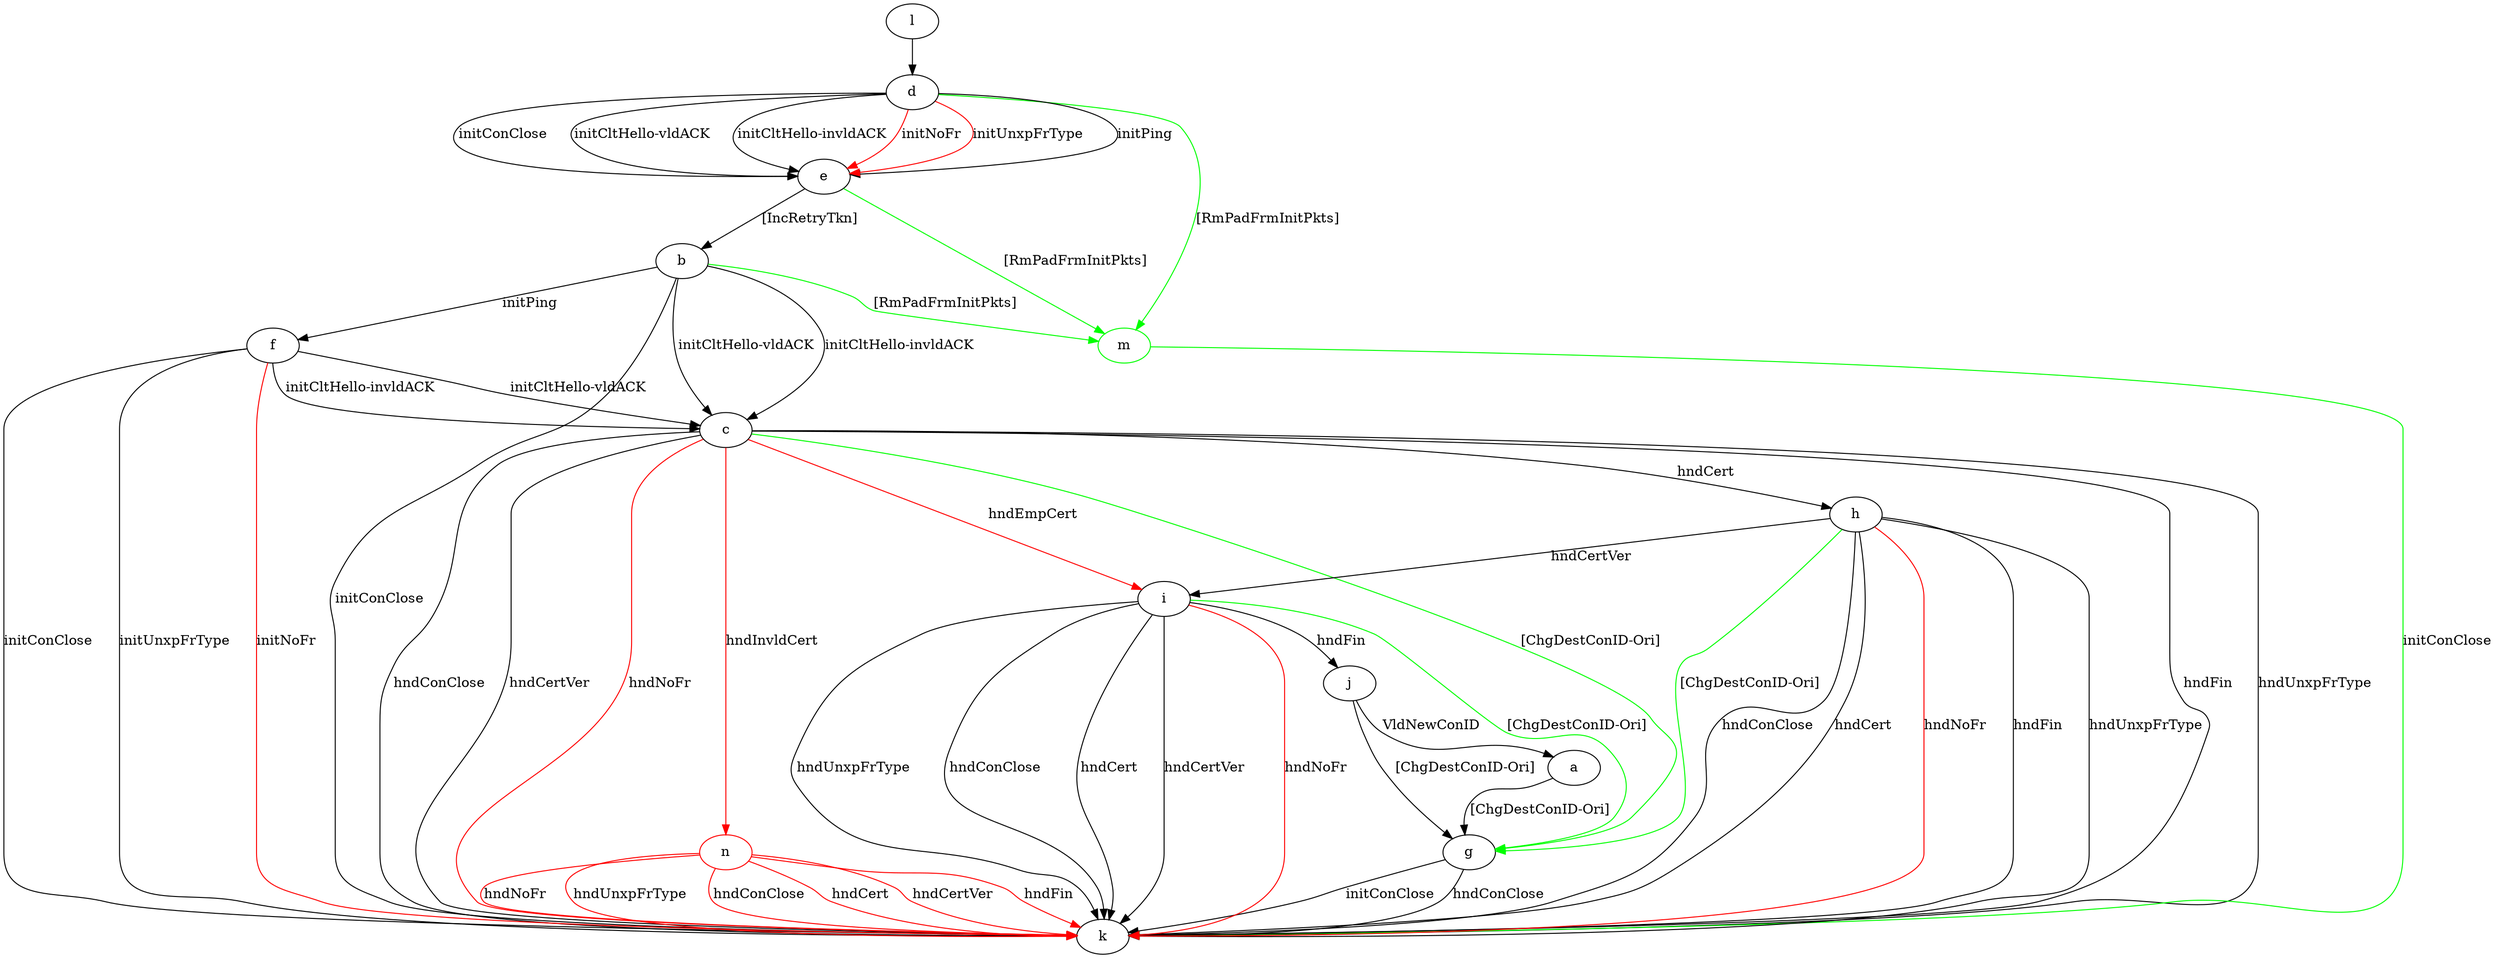 digraph "" {
	a -> g	[key=0,
		label="[ChgDestConID-Ori] "];
	b -> c	[key=0,
		label="initCltHello-vldACK "];
	b -> c	[key=1,
		label="initCltHello-invldACK "];
	b -> f	[key=0,
		label="initPing "];
	b -> k	[key=0,
		label="initConClose "];
	m	[color=green];
	b -> m	[key=0,
		color=green,
		label="[RmPadFrmInitPkts] "];
	c -> g	[key=0,
		color=green,
		label="[ChgDestConID-Ori] "];
	c -> h	[key=0,
		label="hndCert "];
	c -> i	[key=0,
		color=red,
		label="hndEmpCert "];
	c -> k	[key=0,
		label="hndFin "];
	c -> k	[key=1,
		label="hndUnxpFrType "];
	c -> k	[key=2,
		label="hndConClose "];
	c -> k	[key=3,
		label="hndCertVer "];
	c -> k	[key=4,
		color=red,
		label="hndNoFr "];
	n	[color=red];
	c -> n	[key=0,
		color=red,
		label="hndInvldCert "];
	d -> e	[key=0,
		label="initPing "];
	d -> e	[key=1,
		label="initConClose "];
	d -> e	[key=2,
		label="initCltHello-vldACK "];
	d -> e	[key=3,
		label="initCltHello-invldACK "];
	d -> e	[key=4,
		color=red,
		label="initNoFr "];
	d -> e	[key=5,
		color=red,
		label="initUnxpFrType "];
	d -> m	[key=0,
		color=green,
		label="[RmPadFrmInitPkts] "];
	e -> b	[key=0,
		label="[IncRetryTkn] "];
	e -> m	[key=0,
		color=green,
		label="[RmPadFrmInitPkts] "];
	f -> c	[key=0,
		label="initCltHello-vldACK "];
	f -> c	[key=1,
		label="initCltHello-invldACK "];
	f -> k	[key=0,
		label="initConClose "];
	f -> k	[key=1,
		label="initUnxpFrType "];
	f -> k	[key=2,
		color=red,
		label="initNoFr "];
	g -> k	[key=0,
		label="initConClose "];
	g -> k	[key=1,
		label="hndConClose "];
	h -> g	[key=0,
		color=green,
		label="[ChgDestConID-Ori] "];
	h -> i	[key=0,
		label="hndCertVer "];
	h -> k	[key=0,
		label="hndFin "];
	h -> k	[key=1,
		label="hndUnxpFrType "];
	h -> k	[key=2,
		label="hndConClose "];
	h -> k	[key=3,
		label="hndCert "];
	h -> k	[key=4,
		color=red,
		label="hndNoFr "];
	i -> g	[key=0,
		color=green,
		label="[ChgDestConID-Ori] "];
	i -> j	[key=0,
		label="hndFin "];
	i -> k	[key=0,
		label="hndUnxpFrType "];
	i -> k	[key=1,
		label="hndConClose "];
	i -> k	[key=2,
		label="hndCert "];
	i -> k	[key=3,
		label="hndCertVer "];
	i -> k	[key=4,
		color=red,
		label="hndNoFr "];
	j -> a	[key=0,
		label="VldNewConID "];
	j -> g	[key=0,
		label="[ChgDestConID-Ori] "];
	l -> d	[key=0];
	m -> k	[key=0,
		color=green,
		label="initConClose "];
	n -> k	[key=0,
		color=red,
		label="hndFin "];
	n -> k	[key=1,
		color=red,
		label="hndNoFr "];
	n -> k	[key=2,
		color=red,
		label="hndUnxpFrType "];
	n -> k	[key=3,
		color=red,
		label="hndConClose "];
	n -> k	[key=4,
		color=red,
		label="hndCert "];
	n -> k	[key=5,
		color=red,
		label="hndCertVer "];
}
